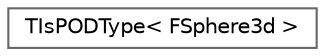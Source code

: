 digraph "Graphical Class Hierarchy"
{
 // INTERACTIVE_SVG=YES
 // LATEX_PDF_SIZE
  bgcolor="transparent";
  edge [fontname=Helvetica,fontsize=10,labelfontname=Helvetica,labelfontsize=10];
  node [fontname=Helvetica,fontsize=10,shape=box,height=0.2,width=0.4];
  rankdir="LR";
  Node0 [id="Node000000",label="TIsPODType\< FSphere3d \>",height=0.2,width=0.4,color="grey40", fillcolor="white", style="filled",URL="$d7/d2a/structTIsPODType_3_01FSphere3d_01_4.html",tooltip=" "];
}
